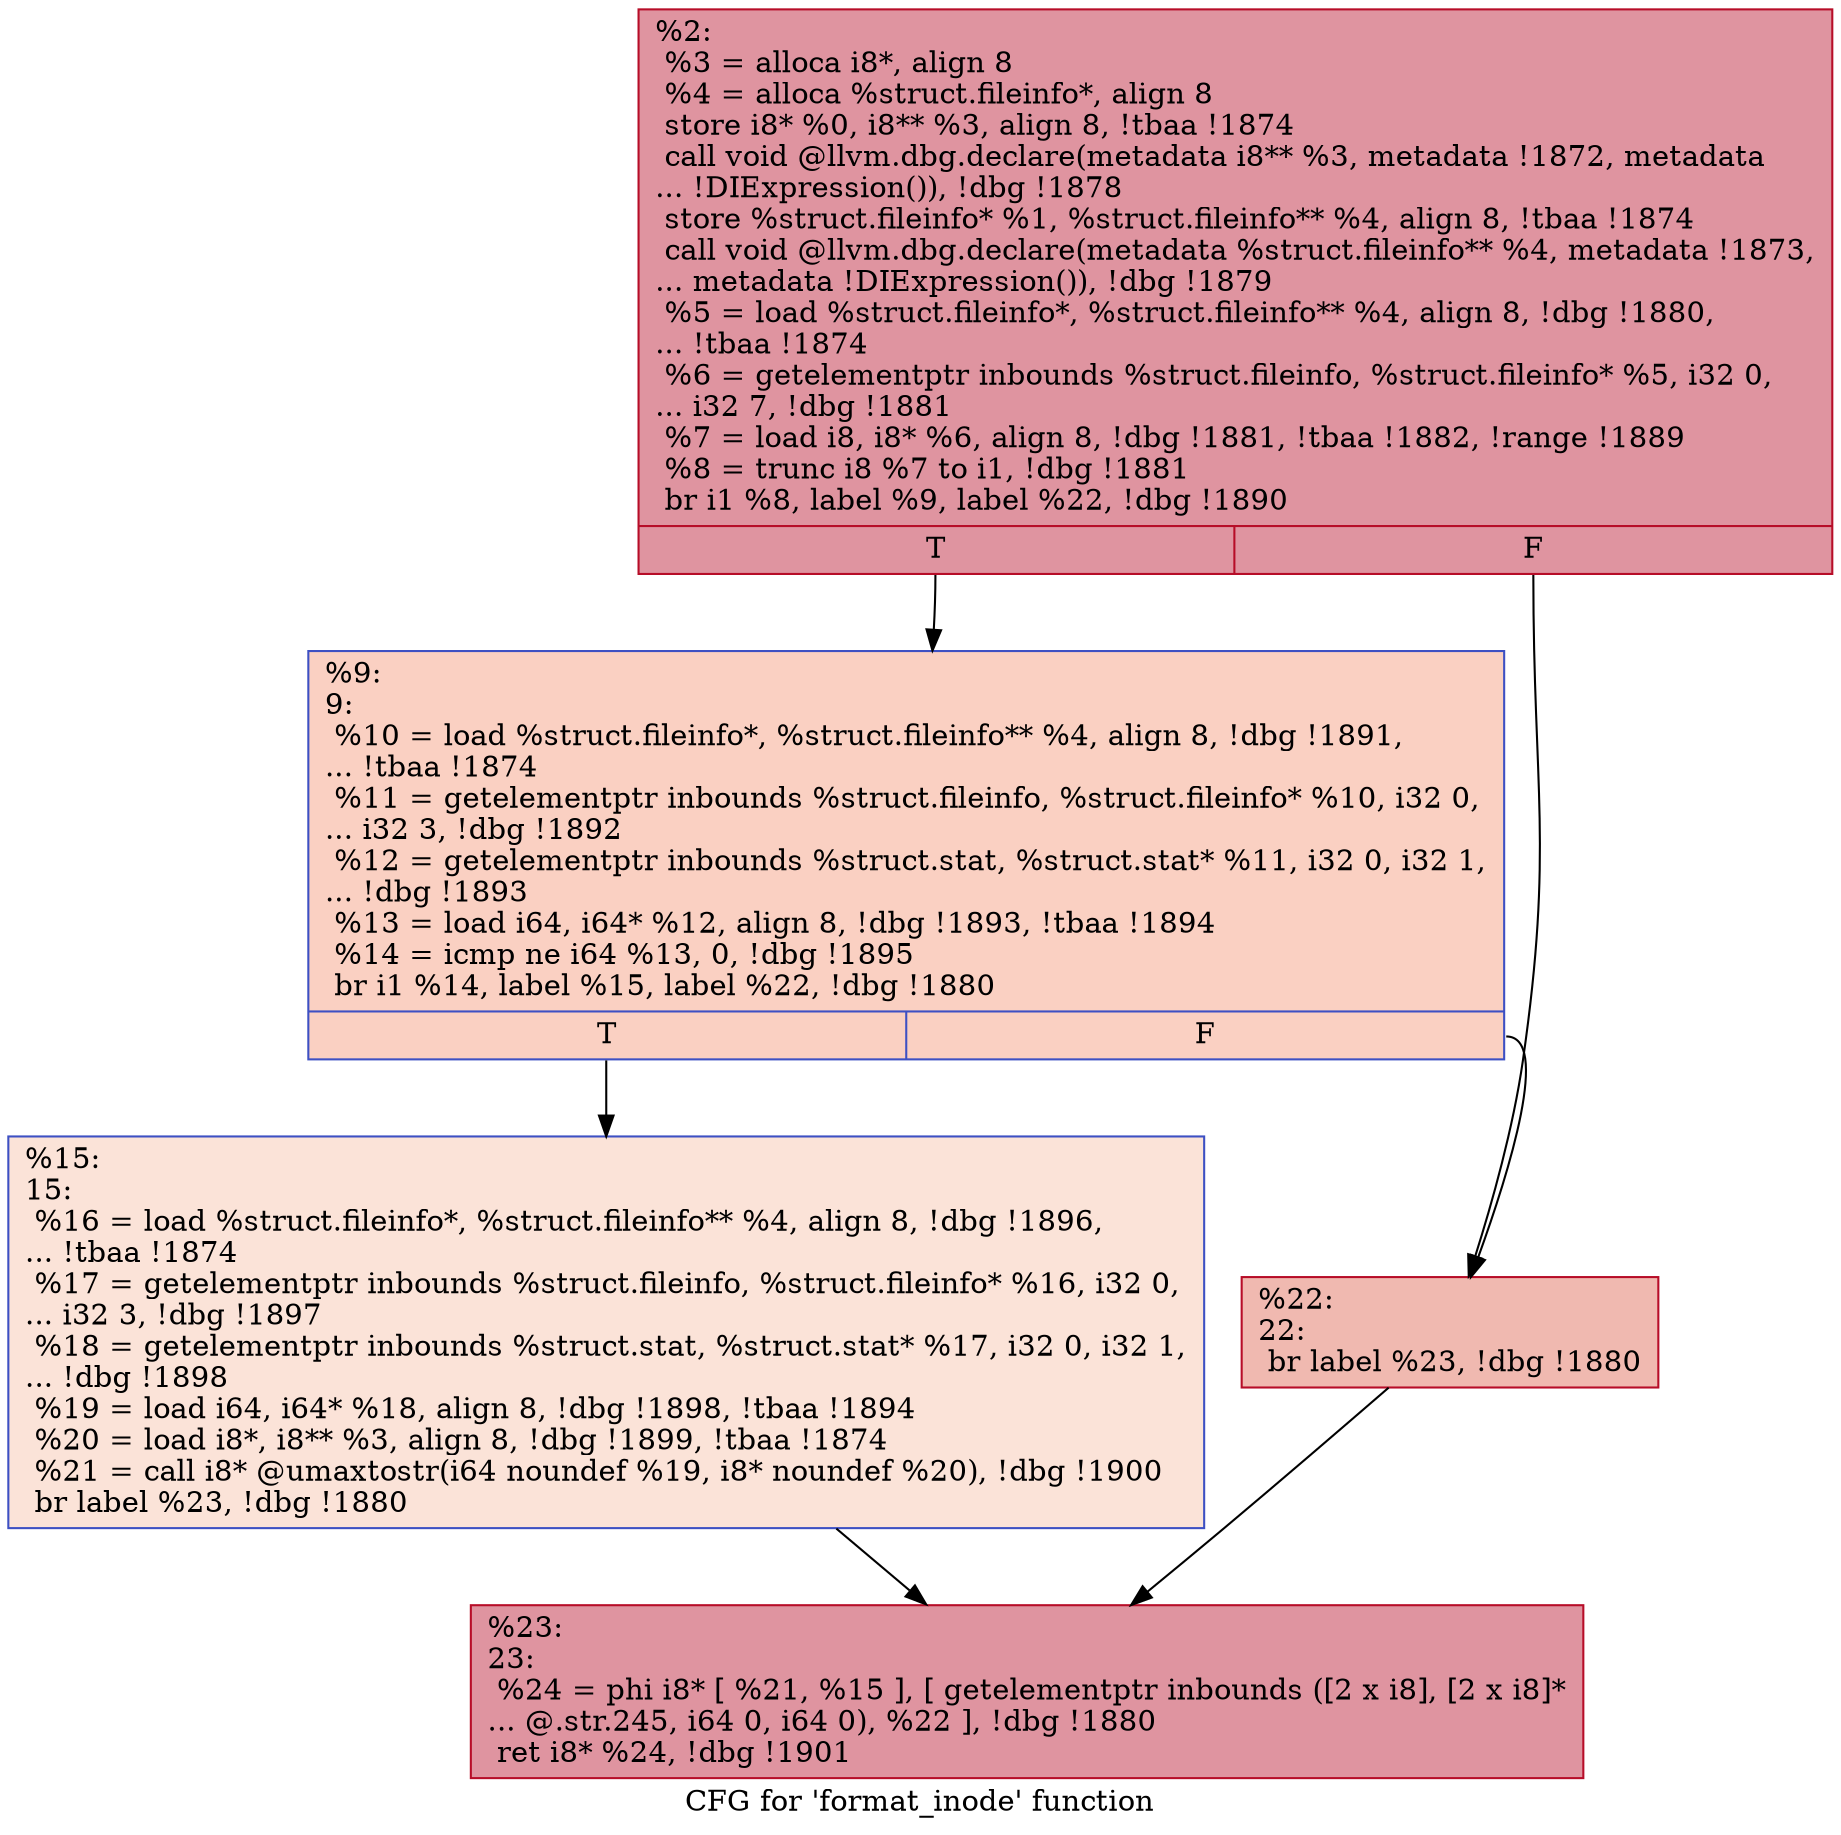 digraph "CFG for 'format_inode' function" {
	label="CFG for 'format_inode' function";

	Node0x2073da0 [shape=record,color="#b70d28ff", style=filled, fillcolor="#b70d2870",label="{%2:\l  %3 = alloca i8*, align 8\l  %4 = alloca %struct.fileinfo*, align 8\l  store i8* %0, i8** %3, align 8, !tbaa !1874\l  call void @llvm.dbg.declare(metadata i8** %3, metadata !1872, metadata\l... !DIExpression()), !dbg !1878\l  store %struct.fileinfo* %1, %struct.fileinfo** %4, align 8, !tbaa !1874\l  call void @llvm.dbg.declare(metadata %struct.fileinfo** %4, metadata !1873,\l... metadata !DIExpression()), !dbg !1879\l  %5 = load %struct.fileinfo*, %struct.fileinfo** %4, align 8, !dbg !1880,\l... !tbaa !1874\l  %6 = getelementptr inbounds %struct.fileinfo, %struct.fileinfo* %5, i32 0,\l... i32 7, !dbg !1881\l  %7 = load i8, i8* %6, align 8, !dbg !1881, !tbaa !1882, !range !1889\l  %8 = trunc i8 %7 to i1, !dbg !1881\l  br i1 %8, label %9, label %22, !dbg !1890\l|{<s0>T|<s1>F}}"];
	Node0x2073da0:s0 -> Node0x2075260;
	Node0x2073da0:s1 -> Node0x2075300;
	Node0x2075260 [shape=record,color="#3d50c3ff", style=filled, fillcolor="#f3947570",label="{%9:\l9:                                                \l  %10 = load %struct.fileinfo*, %struct.fileinfo** %4, align 8, !dbg !1891,\l... !tbaa !1874\l  %11 = getelementptr inbounds %struct.fileinfo, %struct.fileinfo* %10, i32 0,\l... i32 3, !dbg !1892\l  %12 = getelementptr inbounds %struct.stat, %struct.stat* %11, i32 0, i32 1,\l... !dbg !1893\l  %13 = load i64, i64* %12, align 8, !dbg !1893, !tbaa !1894\l  %14 = icmp ne i64 %13, 0, !dbg !1895\l  br i1 %14, label %15, label %22, !dbg !1880\l|{<s0>T|<s1>F}}"];
	Node0x2075260:s0 -> Node0x20752b0;
	Node0x2075260:s1 -> Node0x2075300;
	Node0x20752b0 [shape=record,color="#3d50c3ff", style=filled, fillcolor="#f6bfa670",label="{%15:\l15:                                               \l  %16 = load %struct.fileinfo*, %struct.fileinfo** %4, align 8, !dbg !1896,\l... !tbaa !1874\l  %17 = getelementptr inbounds %struct.fileinfo, %struct.fileinfo* %16, i32 0,\l... i32 3, !dbg !1897\l  %18 = getelementptr inbounds %struct.stat, %struct.stat* %17, i32 0, i32 1,\l... !dbg !1898\l  %19 = load i64, i64* %18, align 8, !dbg !1898, !tbaa !1894\l  %20 = load i8*, i8** %3, align 8, !dbg !1899, !tbaa !1874\l  %21 = call i8* @umaxtostr(i64 noundef %19, i8* noundef %20), !dbg !1900\l  br label %23, !dbg !1880\l}"];
	Node0x20752b0 -> Node0x2075350;
	Node0x2075300 [shape=record,color="#b70d28ff", style=filled, fillcolor="#de614d70",label="{%22:\l22:                                               \l  br label %23, !dbg !1880\l}"];
	Node0x2075300 -> Node0x2075350;
	Node0x2075350 [shape=record,color="#b70d28ff", style=filled, fillcolor="#b70d2870",label="{%23:\l23:                                               \l  %24 = phi i8* [ %21, %15 ], [ getelementptr inbounds ([2 x i8], [2 x i8]*\l... @.str.245, i64 0, i64 0), %22 ], !dbg !1880\l  ret i8* %24, !dbg !1901\l}"];
}
